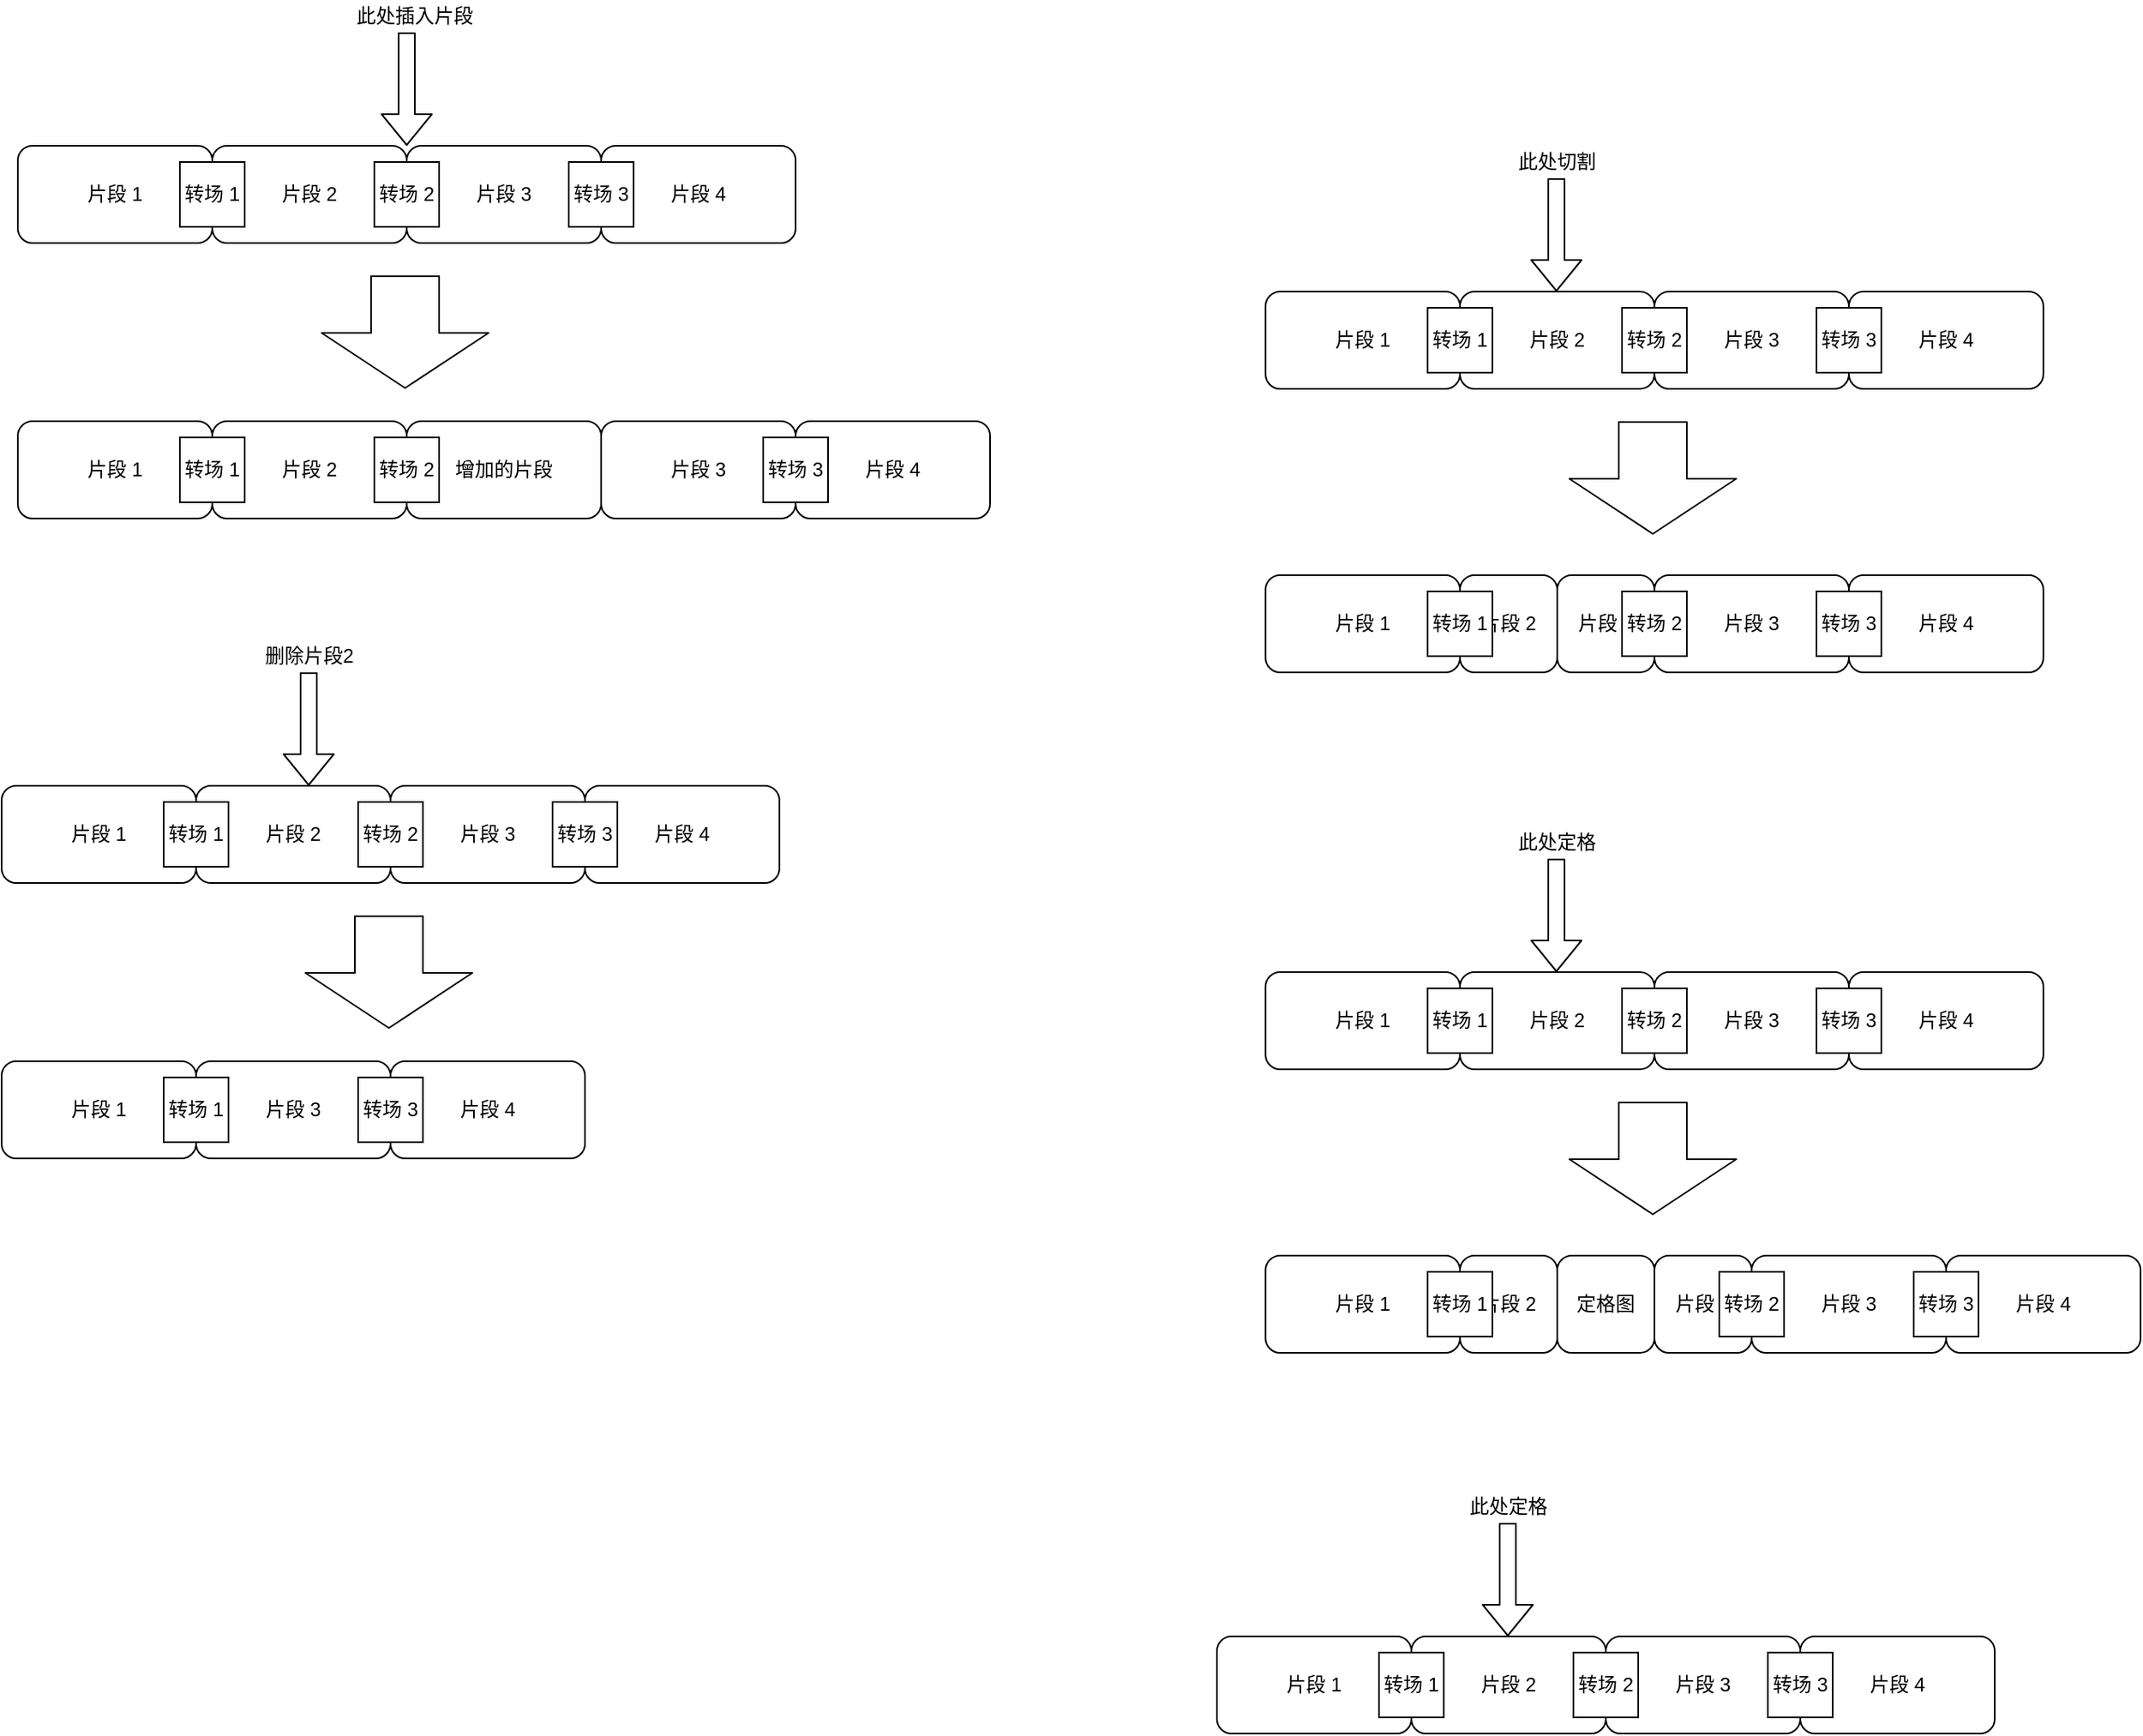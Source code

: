 <mxfile version="13.10.0" type="github">
  <diagram id="jp2Y9jRFlkztXLDR2WbW" name="Page-1">
    <mxGraphModel dx="898" dy="590" grid="1" gridSize="10" guides="1" tooltips="1" connect="1" arrows="1" fold="1" page="1" pageScale="1" pageWidth="827" pageHeight="1169" math="0" shadow="0">
      <root>
        <mxCell id="0" />
        <mxCell id="1" parent="0" />
        <mxCell id="YivMEvw6DxP14KVyqrl9-61" value="片段 2" style="rounded=1;whiteSpace=wrap;html=1;" parent="1" vertex="1">
          <mxGeometry x="1080" y="385" width="60" height="60" as="geometry" />
        </mxCell>
        <mxCell id="cgGXA-gtUY1WTYWLW74D-1" value="片段 1" style="rounded=1;whiteSpace=wrap;html=1;" parent="1" vertex="1">
          <mxGeometry x="130" y="120" width="120" height="60" as="geometry" />
        </mxCell>
        <mxCell id="cgGXA-gtUY1WTYWLW74D-2" value="片段 2" style="rounded=1;whiteSpace=wrap;html=1;" parent="1" vertex="1">
          <mxGeometry x="250" y="120" width="120" height="60" as="geometry" />
        </mxCell>
        <mxCell id="cgGXA-gtUY1WTYWLW74D-3" value="片段 3" style="rounded=1;whiteSpace=wrap;html=1;" parent="1" vertex="1">
          <mxGeometry x="370" y="120" width="120" height="60" as="geometry" />
        </mxCell>
        <mxCell id="cgGXA-gtUY1WTYWLW74D-4" value="片段 4" style="rounded=1;whiteSpace=wrap;html=1;" parent="1" vertex="1">
          <mxGeometry x="490" y="120" width="120" height="60" as="geometry" />
        </mxCell>
        <mxCell id="cgGXA-gtUY1WTYWLW74D-5" value="转场 1" style="rounded=0;whiteSpace=wrap;html=1;" parent="1" vertex="1">
          <mxGeometry x="230" y="130" width="40" height="40" as="geometry" />
        </mxCell>
        <mxCell id="cgGXA-gtUY1WTYWLW74D-6" value="转场 2" style="rounded=0;whiteSpace=wrap;html=1;" parent="1" vertex="1">
          <mxGeometry x="350" y="130" width="40" height="40" as="geometry" />
        </mxCell>
        <mxCell id="cgGXA-gtUY1WTYWLW74D-7" value="转场 3" style="rounded=0;whiteSpace=wrap;html=1;" parent="1" vertex="1">
          <mxGeometry x="470" y="130" width="40" height="40" as="geometry" />
        </mxCell>
        <mxCell id="cgGXA-gtUY1WTYWLW74D-8" value="" style="shape=flexArrow;endArrow=classic;html=1;" parent="1" edge="1">
          <mxGeometry width="50" height="50" relative="1" as="geometry">
            <mxPoint x="370" y="50" as="sourcePoint" />
            <mxPoint x="370" y="120" as="targetPoint" />
          </mxGeometry>
        </mxCell>
        <mxCell id="cgGXA-gtUY1WTYWLW74D-9" value="此处插入片段" style="text;html=1;strokeColor=none;fillColor=none;align=center;verticalAlign=middle;whiteSpace=wrap;rounded=0;" parent="1" vertex="1">
          <mxGeometry x="330" y="30" width="90" height="20" as="geometry" />
        </mxCell>
        <mxCell id="YivMEvw6DxP14KVyqrl9-2" value="" style="shape=flexArrow;endArrow=classic;html=1;endWidth=60;endSize=11;width=42;" parent="1" edge="1">
          <mxGeometry width="50" height="50" relative="1" as="geometry">
            <mxPoint x="369" y="200" as="sourcePoint" />
            <mxPoint x="369" y="270" as="targetPoint" />
          </mxGeometry>
        </mxCell>
        <mxCell id="YivMEvw6DxP14KVyqrl9-3" value="片段 1" style="rounded=1;whiteSpace=wrap;html=1;" parent="1" vertex="1">
          <mxGeometry x="130" y="290" width="120" height="60" as="geometry" />
        </mxCell>
        <mxCell id="YivMEvw6DxP14KVyqrl9-4" value="片段 2" style="rounded=1;whiteSpace=wrap;html=1;" parent="1" vertex="1">
          <mxGeometry x="250" y="290" width="120" height="60" as="geometry" />
        </mxCell>
        <mxCell id="YivMEvw6DxP14KVyqrl9-5" value="片段 3" style="rounded=1;whiteSpace=wrap;html=1;" parent="1" vertex="1">
          <mxGeometry x="490" y="290" width="120" height="60" as="geometry" />
        </mxCell>
        <mxCell id="YivMEvw6DxP14KVyqrl9-6" value="片段 4" style="rounded=1;whiteSpace=wrap;html=1;" parent="1" vertex="1">
          <mxGeometry x="610" y="290" width="120" height="60" as="geometry" />
        </mxCell>
        <mxCell id="YivMEvw6DxP14KVyqrl9-7" value="转场 1" style="rounded=0;whiteSpace=wrap;html=1;" parent="1" vertex="1">
          <mxGeometry x="230" y="300" width="40" height="40" as="geometry" />
        </mxCell>
        <mxCell id="YivMEvw6DxP14KVyqrl9-9" value="转场 3" style="rounded=0;whiteSpace=wrap;html=1;" parent="1" vertex="1">
          <mxGeometry x="590" y="300" width="40" height="40" as="geometry" />
        </mxCell>
        <mxCell id="YivMEvw6DxP14KVyqrl9-10" value="增加的片段" style="rounded=1;whiteSpace=wrap;html=1;" parent="1" vertex="1">
          <mxGeometry x="370" y="290" width="120" height="60" as="geometry" />
        </mxCell>
        <mxCell id="YivMEvw6DxP14KVyqrl9-8" value="转场 2" style="rounded=0;whiteSpace=wrap;html=1;" parent="1" vertex="1">
          <mxGeometry x="350" y="300" width="40" height="40" as="geometry" />
        </mxCell>
        <mxCell id="YivMEvw6DxP14KVyqrl9-11" value="片段 1" style="rounded=1;whiteSpace=wrap;html=1;" parent="1" vertex="1">
          <mxGeometry x="120" y="515" width="120" height="60" as="geometry" />
        </mxCell>
        <mxCell id="YivMEvw6DxP14KVyqrl9-12" value="片段 2" style="rounded=1;whiteSpace=wrap;html=1;" parent="1" vertex="1">
          <mxGeometry x="240" y="515" width="120" height="60" as="geometry" />
        </mxCell>
        <mxCell id="YivMEvw6DxP14KVyqrl9-13" value="片段 3" style="rounded=1;whiteSpace=wrap;html=1;" parent="1" vertex="1">
          <mxGeometry x="360" y="515" width="120" height="60" as="geometry" />
        </mxCell>
        <mxCell id="YivMEvw6DxP14KVyqrl9-14" value="片段 4" style="rounded=1;whiteSpace=wrap;html=1;" parent="1" vertex="1">
          <mxGeometry x="480" y="515" width="120" height="60" as="geometry" />
        </mxCell>
        <mxCell id="YivMEvw6DxP14KVyqrl9-15" value="转场 1" style="rounded=0;whiteSpace=wrap;html=1;" parent="1" vertex="1">
          <mxGeometry x="220" y="525" width="40" height="40" as="geometry" />
        </mxCell>
        <mxCell id="YivMEvw6DxP14KVyqrl9-16" value="转场 2" style="rounded=0;whiteSpace=wrap;html=1;" parent="1" vertex="1">
          <mxGeometry x="340" y="525" width="40" height="40" as="geometry" />
        </mxCell>
        <mxCell id="YivMEvw6DxP14KVyqrl9-17" value="转场 3" style="rounded=0;whiteSpace=wrap;html=1;" parent="1" vertex="1">
          <mxGeometry x="460" y="525" width="40" height="40" as="geometry" />
        </mxCell>
        <mxCell id="YivMEvw6DxP14KVyqrl9-18" value="" style="shape=flexArrow;endArrow=classic;html=1;" parent="1" edge="1">
          <mxGeometry width="50" height="50" relative="1" as="geometry">
            <mxPoint x="309.5" y="445" as="sourcePoint" />
            <mxPoint x="309.5" y="515" as="targetPoint" />
          </mxGeometry>
        </mxCell>
        <mxCell id="YivMEvw6DxP14KVyqrl9-19" value="删除片段2" style="text;html=1;strokeColor=none;fillColor=none;align=center;verticalAlign=middle;whiteSpace=wrap;rounded=0;" parent="1" vertex="1">
          <mxGeometry x="265" y="425" width="90" height="20" as="geometry" />
        </mxCell>
        <mxCell id="YivMEvw6DxP14KVyqrl9-20" value="" style="shape=flexArrow;endArrow=classic;html=1;endWidth=60;endSize=11;width=42;" parent="1" edge="1">
          <mxGeometry width="50" height="50" relative="1" as="geometry">
            <mxPoint x="359" y="595" as="sourcePoint" />
            <mxPoint x="359" y="665" as="targetPoint" />
          </mxGeometry>
        </mxCell>
        <mxCell id="YivMEvw6DxP14KVyqrl9-21" value="片段 1" style="rounded=1;whiteSpace=wrap;html=1;" parent="1" vertex="1">
          <mxGeometry x="120" y="685" width="120" height="60" as="geometry" />
        </mxCell>
        <mxCell id="YivMEvw6DxP14KVyqrl9-23" value="片段 3" style="rounded=1;whiteSpace=wrap;html=1;" parent="1" vertex="1">
          <mxGeometry x="240" y="685" width="120" height="60" as="geometry" />
        </mxCell>
        <mxCell id="YivMEvw6DxP14KVyqrl9-24" value="片段 4" style="rounded=1;whiteSpace=wrap;html=1;" parent="1" vertex="1">
          <mxGeometry x="360" y="685" width="120" height="60" as="geometry" />
        </mxCell>
        <mxCell id="YivMEvw6DxP14KVyqrl9-25" value="转场 1" style="rounded=0;whiteSpace=wrap;html=1;" parent="1" vertex="1">
          <mxGeometry x="220" y="695" width="40" height="40" as="geometry" />
        </mxCell>
        <mxCell id="YivMEvw6DxP14KVyqrl9-26" value="转场 3" style="rounded=0;whiteSpace=wrap;html=1;" parent="1" vertex="1">
          <mxGeometry x="340" y="695" width="40" height="40" as="geometry" />
        </mxCell>
        <mxCell id="YivMEvw6DxP14KVyqrl9-29" value="片段 1" style="rounded=1;whiteSpace=wrap;html=1;" parent="1" vertex="1">
          <mxGeometry x="900" y="210" width="120" height="60" as="geometry" />
        </mxCell>
        <mxCell id="YivMEvw6DxP14KVyqrl9-30" value="片段 2" style="rounded=1;whiteSpace=wrap;html=1;" parent="1" vertex="1">
          <mxGeometry x="1020" y="210" width="120" height="60" as="geometry" />
        </mxCell>
        <mxCell id="YivMEvw6DxP14KVyqrl9-31" value="片段 3" style="rounded=1;whiteSpace=wrap;html=1;" parent="1" vertex="1">
          <mxGeometry x="1140" y="210" width="120" height="60" as="geometry" />
        </mxCell>
        <mxCell id="YivMEvw6DxP14KVyqrl9-32" value="片段 4" style="rounded=1;whiteSpace=wrap;html=1;" parent="1" vertex="1">
          <mxGeometry x="1260" y="210" width="120" height="60" as="geometry" />
        </mxCell>
        <mxCell id="YivMEvw6DxP14KVyqrl9-33" value="转场 1" style="rounded=0;whiteSpace=wrap;html=1;" parent="1" vertex="1">
          <mxGeometry x="1000" y="220" width="40" height="40" as="geometry" />
        </mxCell>
        <mxCell id="YivMEvw6DxP14KVyqrl9-34" value="转场 2" style="rounded=0;whiteSpace=wrap;html=1;" parent="1" vertex="1">
          <mxGeometry x="1120" y="220" width="40" height="40" as="geometry" />
        </mxCell>
        <mxCell id="YivMEvw6DxP14KVyqrl9-35" value="转场 3" style="rounded=0;whiteSpace=wrap;html=1;" parent="1" vertex="1">
          <mxGeometry x="1240" y="220" width="40" height="40" as="geometry" />
        </mxCell>
        <mxCell id="YivMEvw6DxP14KVyqrl9-36" value="" style="shape=flexArrow;endArrow=classic;html=1;" parent="1" edge="1">
          <mxGeometry width="50" height="50" relative="1" as="geometry">
            <mxPoint x="1079.5" y="140" as="sourcePoint" />
            <mxPoint x="1079.5" y="210" as="targetPoint" />
          </mxGeometry>
        </mxCell>
        <mxCell id="YivMEvw6DxP14KVyqrl9-37" value="此处切割" style="text;html=1;strokeColor=none;fillColor=none;align=center;verticalAlign=middle;whiteSpace=wrap;rounded=0;" parent="1" vertex="1">
          <mxGeometry x="1035" y="120" width="90" height="20" as="geometry" />
        </mxCell>
        <mxCell id="YivMEvw6DxP14KVyqrl9-38" value="" style="shape=flexArrow;endArrow=classic;html=1;endWidth=60;endSize=11;width=42;" parent="1" edge="1">
          <mxGeometry width="50" height="50" relative="1" as="geometry">
            <mxPoint x="1139" y="290" as="sourcePoint" />
            <mxPoint x="1139" y="360" as="targetPoint" />
          </mxGeometry>
        </mxCell>
        <mxCell id="YivMEvw6DxP14KVyqrl9-47" value="片段 1" style="rounded=1;whiteSpace=wrap;html=1;" parent="1" vertex="1">
          <mxGeometry x="900" y="385" width="120" height="60" as="geometry" />
        </mxCell>
        <mxCell id="YivMEvw6DxP14KVyqrl9-48" value="片段 2" style="rounded=1;whiteSpace=wrap;html=1;" parent="1" vertex="1">
          <mxGeometry x="1020" y="385" width="60" height="60" as="geometry" />
        </mxCell>
        <mxCell id="YivMEvw6DxP14KVyqrl9-49" value="片段 3" style="rounded=1;whiteSpace=wrap;html=1;" parent="1" vertex="1">
          <mxGeometry x="1140" y="385" width="120" height="60" as="geometry" />
        </mxCell>
        <mxCell id="YivMEvw6DxP14KVyqrl9-50" value="片段 4" style="rounded=1;whiteSpace=wrap;html=1;" parent="1" vertex="1">
          <mxGeometry x="1260" y="385" width="120" height="60" as="geometry" />
        </mxCell>
        <mxCell id="YivMEvw6DxP14KVyqrl9-51" value="转场 1" style="rounded=0;whiteSpace=wrap;html=1;" parent="1" vertex="1">
          <mxGeometry x="1000" y="395" width="40" height="40" as="geometry" />
        </mxCell>
        <mxCell id="YivMEvw6DxP14KVyqrl9-52" value="转场 2" style="rounded=0;whiteSpace=wrap;html=1;" parent="1" vertex="1">
          <mxGeometry x="1120" y="395" width="40" height="40" as="geometry" />
        </mxCell>
        <mxCell id="YivMEvw6DxP14KVyqrl9-53" value="转场 3" style="rounded=0;whiteSpace=wrap;html=1;" parent="1" vertex="1">
          <mxGeometry x="1240" y="395" width="40" height="40" as="geometry" />
        </mxCell>
        <mxCell id="YivMEvw6DxP14KVyqrl9-62" value="片段 2" style="rounded=1;whiteSpace=wrap;html=1;" parent="1" vertex="1">
          <mxGeometry x="1140" y="805" width="60" height="60" as="geometry" />
        </mxCell>
        <mxCell id="YivMEvw6DxP14KVyqrl9-63" value="片段 1" style="rounded=1;whiteSpace=wrap;html=1;" parent="1" vertex="1">
          <mxGeometry x="900" y="630" width="120" height="60" as="geometry" />
        </mxCell>
        <mxCell id="YivMEvw6DxP14KVyqrl9-64" value="片段 2" style="rounded=1;whiteSpace=wrap;html=1;" parent="1" vertex="1">
          <mxGeometry x="1020" y="630" width="120" height="60" as="geometry" />
        </mxCell>
        <mxCell id="YivMEvw6DxP14KVyqrl9-65" value="片段 3" style="rounded=1;whiteSpace=wrap;html=1;" parent="1" vertex="1">
          <mxGeometry x="1140" y="630" width="120" height="60" as="geometry" />
        </mxCell>
        <mxCell id="YivMEvw6DxP14KVyqrl9-66" value="片段 4" style="rounded=1;whiteSpace=wrap;html=1;" parent="1" vertex="1">
          <mxGeometry x="1260" y="630" width="120" height="60" as="geometry" />
        </mxCell>
        <mxCell id="YivMEvw6DxP14KVyqrl9-67" value="转场 1" style="rounded=0;whiteSpace=wrap;html=1;" parent="1" vertex="1">
          <mxGeometry x="1000" y="640" width="40" height="40" as="geometry" />
        </mxCell>
        <mxCell id="YivMEvw6DxP14KVyqrl9-68" value="转场 2" style="rounded=0;whiteSpace=wrap;html=1;" parent="1" vertex="1">
          <mxGeometry x="1120" y="640" width="40" height="40" as="geometry" />
        </mxCell>
        <mxCell id="YivMEvw6DxP14KVyqrl9-69" value="转场 3" style="rounded=0;whiteSpace=wrap;html=1;" parent="1" vertex="1">
          <mxGeometry x="1240" y="640" width="40" height="40" as="geometry" />
        </mxCell>
        <mxCell id="YivMEvw6DxP14KVyqrl9-70" value="" style="shape=flexArrow;endArrow=classic;html=1;" parent="1" edge="1">
          <mxGeometry width="50" height="50" relative="1" as="geometry">
            <mxPoint x="1079.5" y="560" as="sourcePoint" />
            <mxPoint x="1079.5" y="630" as="targetPoint" />
          </mxGeometry>
        </mxCell>
        <mxCell id="YivMEvw6DxP14KVyqrl9-71" value="此处定格" style="text;html=1;strokeColor=none;fillColor=none;align=center;verticalAlign=middle;whiteSpace=wrap;rounded=0;" parent="1" vertex="1">
          <mxGeometry x="1035" y="540" width="90" height="20" as="geometry" />
        </mxCell>
        <mxCell id="YivMEvw6DxP14KVyqrl9-72" value="" style="shape=flexArrow;endArrow=classic;html=1;endWidth=60;endSize=11;width=42;" parent="1" edge="1">
          <mxGeometry width="50" height="50" relative="1" as="geometry">
            <mxPoint x="1139" y="710" as="sourcePoint" />
            <mxPoint x="1139" y="780" as="targetPoint" />
          </mxGeometry>
        </mxCell>
        <mxCell id="YivMEvw6DxP14KVyqrl9-73" value="片段 1" style="rounded=1;whiteSpace=wrap;html=1;" parent="1" vertex="1">
          <mxGeometry x="900" y="805" width="120" height="60" as="geometry" />
        </mxCell>
        <mxCell id="YivMEvw6DxP14KVyqrl9-74" value="片段 2" style="rounded=1;whiteSpace=wrap;html=1;" parent="1" vertex="1">
          <mxGeometry x="1020" y="805" width="60" height="60" as="geometry" />
        </mxCell>
        <mxCell id="YivMEvw6DxP14KVyqrl9-75" value="片段 3" style="rounded=1;whiteSpace=wrap;html=1;" parent="1" vertex="1">
          <mxGeometry x="1200" y="805" width="120" height="60" as="geometry" />
        </mxCell>
        <mxCell id="YivMEvw6DxP14KVyqrl9-76" value="片段 4" style="rounded=1;whiteSpace=wrap;html=1;" parent="1" vertex="1">
          <mxGeometry x="1320" y="805" width="120" height="60" as="geometry" />
        </mxCell>
        <mxCell id="YivMEvw6DxP14KVyqrl9-77" value="转场 1" style="rounded=0;whiteSpace=wrap;html=1;" parent="1" vertex="1">
          <mxGeometry x="1000" y="815" width="40" height="40" as="geometry" />
        </mxCell>
        <mxCell id="YivMEvw6DxP14KVyqrl9-78" value="转场 2" style="rounded=0;whiteSpace=wrap;html=1;" parent="1" vertex="1">
          <mxGeometry x="1180" y="815" width="40" height="40" as="geometry" />
        </mxCell>
        <mxCell id="YivMEvw6DxP14KVyqrl9-79" value="转场 3" style="rounded=0;whiteSpace=wrap;html=1;" parent="1" vertex="1">
          <mxGeometry x="1300" y="815" width="40" height="40" as="geometry" />
        </mxCell>
        <mxCell id="YivMEvw6DxP14KVyqrl9-80" value="定格图" style="rounded=1;whiteSpace=wrap;html=1;" parent="1" vertex="1">
          <mxGeometry x="1080" y="805" width="60" height="60" as="geometry" />
        </mxCell>
        <mxCell id="YivMEvw6DxP14KVyqrl9-81" value="片段 1" style="rounded=1;whiteSpace=wrap;html=1;" parent="1" vertex="1">
          <mxGeometry x="870" y="1040" width="120" height="60" as="geometry" />
        </mxCell>
        <mxCell id="YivMEvw6DxP14KVyqrl9-82" value="片段 2" style="rounded=1;whiteSpace=wrap;html=1;" parent="1" vertex="1">
          <mxGeometry x="990" y="1040" width="120" height="60" as="geometry" />
        </mxCell>
        <mxCell id="YivMEvw6DxP14KVyqrl9-83" value="片段 3" style="rounded=1;whiteSpace=wrap;html=1;" parent="1" vertex="1">
          <mxGeometry x="1110" y="1040" width="120" height="60" as="geometry" />
        </mxCell>
        <mxCell id="YivMEvw6DxP14KVyqrl9-84" value="片段 4" style="rounded=1;whiteSpace=wrap;html=1;" parent="1" vertex="1">
          <mxGeometry x="1230" y="1040" width="120" height="60" as="geometry" />
        </mxCell>
        <mxCell id="YivMEvw6DxP14KVyqrl9-85" value="转场 1" style="rounded=0;whiteSpace=wrap;html=1;" parent="1" vertex="1">
          <mxGeometry x="970" y="1050" width="40" height="40" as="geometry" />
        </mxCell>
        <mxCell id="YivMEvw6DxP14KVyqrl9-86" value="转场 2" style="rounded=0;whiteSpace=wrap;html=1;" parent="1" vertex="1">
          <mxGeometry x="1090" y="1050" width="40" height="40" as="geometry" />
        </mxCell>
        <mxCell id="YivMEvw6DxP14KVyqrl9-87" value="转场 3" style="rounded=0;whiteSpace=wrap;html=1;" parent="1" vertex="1">
          <mxGeometry x="1210" y="1050" width="40" height="40" as="geometry" />
        </mxCell>
        <mxCell id="YivMEvw6DxP14KVyqrl9-88" value="" style="shape=flexArrow;endArrow=classic;html=1;" parent="1" edge="1">
          <mxGeometry width="50" height="50" relative="1" as="geometry">
            <mxPoint x="1049.5" y="970" as="sourcePoint" />
            <mxPoint x="1049.5" y="1040" as="targetPoint" />
          </mxGeometry>
        </mxCell>
        <mxCell id="YivMEvw6DxP14KVyqrl9-89" value="此处定格" style="text;html=1;strokeColor=none;fillColor=none;align=center;verticalAlign=middle;whiteSpace=wrap;rounded=0;" parent="1" vertex="1">
          <mxGeometry x="1005" y="950" width="90" height="20" as="geometry" />
        </mxCell>
      </root>
    </mxGraphModel>
  </diagram>
</mxfile>
